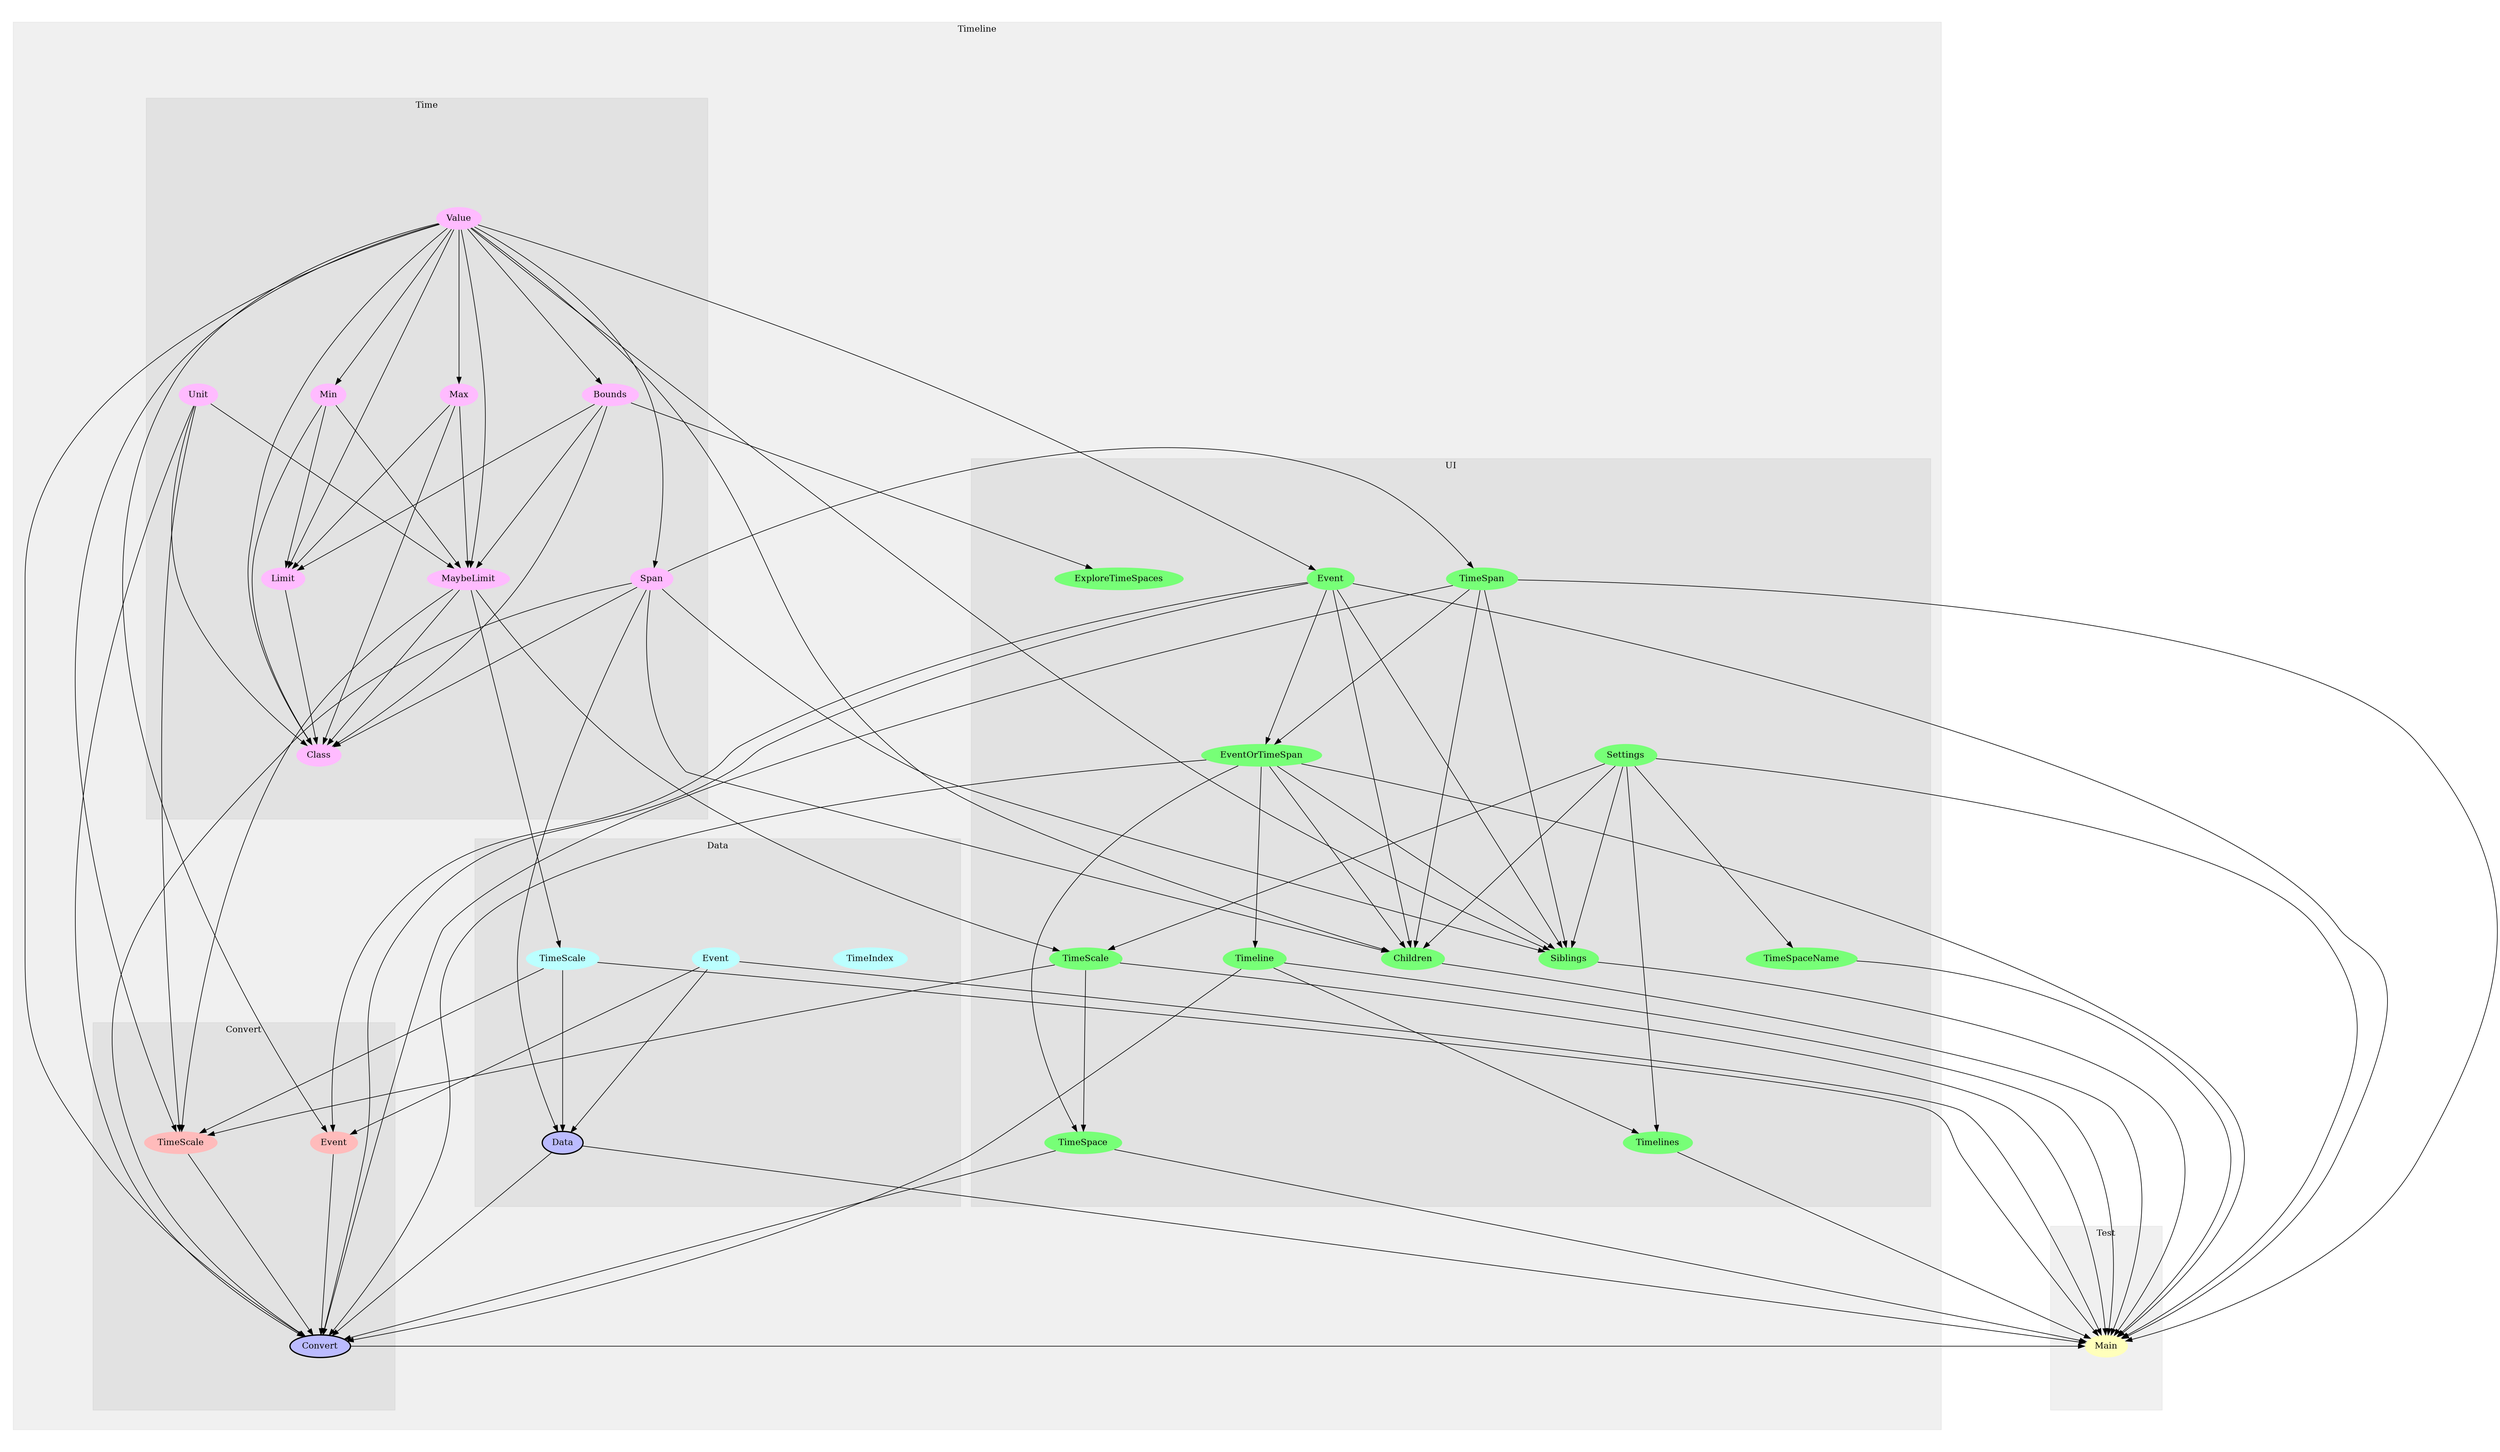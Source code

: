 digraph Modules {
size="48,32";
ratio="fill";
subgraph cluster_0 {
label="Test";
color="#0000000F";
style="filled";
u28[label="Main",style="filled",fillcolor="#ffffbb",penwidth="0"];

}
subgraph cluster_1 {
label="Timeline";
color="#0000000F";
style="filled";
subgraph cluster_2 {
label="Convert";
color="#0000000F";
style="filled";
u6[label="Convert",style="filled,bold",fillcolor="#bbbbff"];
u3[label="Event",style="filled",fillcolor="#ffbbbb",penwidth="0"];
u4[label="TimeScale",style="filled",fillcolor="#ffbbbb",penwidth="0"];

}
subgraph cluster_3 {
label="Data";
color="#0000000F";
style="filled";
u5[label="Data",style="filled,bold",fillcolor="#bbbbff"];
u0[label="TimeIndex",style="filled",fillcolor="#bbffff",penwidth="0"];
u1[label="Event",style="filled",fillcolor="#bbffff",penwidth="0"];
u2[label="TimeScale",style="filled",fillcolor="#bbffff",penwidth="0"];

}
subgraph cluster_4 {
label="Time";
color="#0000000F";
style="filled";
u19[label="Unit",style="filled",fillcolor="#ffbbff",penwidth="0"];
u20[label="Span",style="filled",fillcolor="#ffbbff",penwidth="0"];
u21[label="MaybeLimit",style="filled",fillcolor="#ffbbff",penwidth="0"];
u22[label="Class",style="filled",fillcolor="#ffbbff",penwidth="0"];
u23[label="Value",style="filled",fillcolor="#ffbbff",penwidth="0"];
u24[label="Bounds",style="filled",fillcolor="#ffbbff",penwidth="0"];
u25[label="Limit",style="filled",fillcolor="#ffbbff",penwidth="0"];
u26[label="Max",style="filled",fillcolor="#ffbbff",penwidth="0"];
u27[label="Min",style="filled",fillcolor="#ffbbff",penwidth="0"];

}
subgraph cluster_5 {
label="UI";
color="#0000000F";
style="filled";
u7[label="EventOrTimeSpan",style="filled",fillcolor="#77ff77",penwidth="0"];
u8[label="ExploreTimeSpaces",style="filled",fillcolor="#77ff77",penwidth="0"];
u9[label="Settings",style="filled",fillcolor="#77ff77",penwidth="0"];
u10[label="Timeline",style="filled",fillcolor="#77ff77",penwidth="0"];
u11[label="TimeSpace",style="filled",fillcolor="#77ff77",penwidth="0"];
u12[label="TimeSpan",style="filled",fillcolor="#77ff77",penwidth="0"];
u13[label="Event",style="filled",fillcolor="#77ff77",penwidth="0"];
u14[label="Children",style="filled",fillcolor="#77ff77",penwidth="0"];
u15[label="TimeScale",style="filled",fillcolor="#77ff77",penwidth="0"];
u16[label="Siblings",style="filled",fillcolor="#77ff77",penwidth="0"];
u17[label="Timelines",style="filled",fillcolor="#77ff77",penwidth="0"];
u18[label="TimeSpaceName",style="filled",fillcolor="#77ff77",penwidth="0"];

}

}
u21 -> u2;
u1 -> u3;
u13 -> u3;
u23 -> u3;
u2 -> u4;
u15 -> u4;
u19 -> u4;
u21 -> u4;
u23 -> u4;
u1 -> u5;
u2 -> u5;
u20 -> u5;
u3 -> u6;
u4 -> u6;
u5 -> u6;
u7 -> u6;
u10 -> u6;
u11 -> u6;
u12 -> u6;
u13 -> u6;
u19 -> u6;
u20 -> u6;
u23 -> u6;
u12 -> u7;
u13 -> u7;
u24 -> u8;
u7 -> u10;
u7 -> u11;
u15 -> u11;
u20 -> u12;
u23 -> u13;
u7 -> u14;
u9 -> u14;
u12 -> u14;
u13 -> u14;
u20 -> u14;
u23 -> u14;
u9 -> u15;
u21 -> u15;
u7 -> u16;
u9 -> u16;
u12 -> u16;
u13 -> u16;
u20 -> u16;
u23 -> u16;
u9 -> u17;
u10 -> u17;
u9 -> u18;
u23 -> u20;
u19 -> u21;
u23 -> u21;
u24 -> u21;
u26 -> u21;
u27 -> u21;
u19 -> u22;
u20 -> u22;
u21 -> u22;
u23 -> u22;
u24 -> u22;
u25 -> u22;
u26 -> u22;
u27 -> u22;
u23 -> u24;
u23 -> u25;
u24 -> u25;
u26 -> u25;
u27 -> u25;
u23 -> u26;
u23 -> u27;
u1 -> u28;
u2 -> u28;
u5 -> u28;
u6 -> u28;
u7 -> u28;
u9 -> u28;
u10 -> u28;
u11 -> u28;
u12 -> u28;
u13 -> u28;
u14 -> u28;
u15 -> u28;
u16 -> u28;
u17 -> u28;
u18 -> u28;

}
